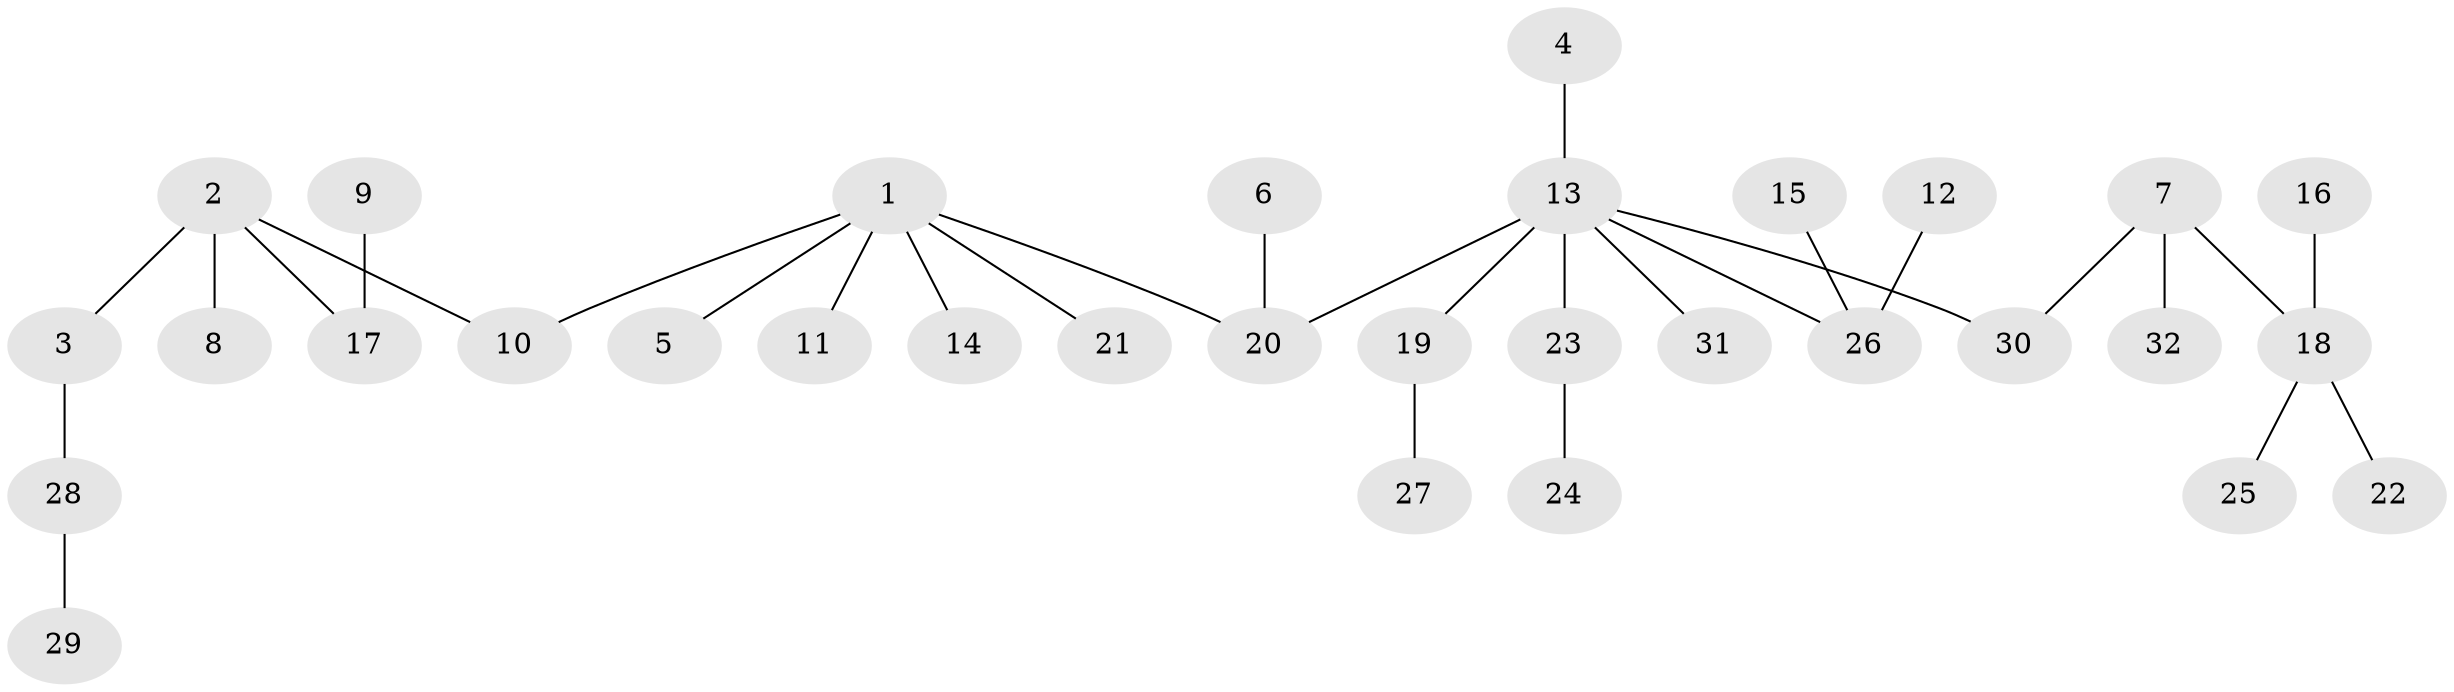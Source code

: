 // original degree distribution, {4: 0.09523809523809523, 3: 0.15873015873015872, 2: 0.2698412698412698, 7: 0.015873015873015872, 1: 0.4603174603174603}
// Generated by graph-tools (version 1.1) at 2025/26/03/09/25 03:26:28]
// undirected, 32 vertices, 31 edges
graph export_dot {
graph [start="1"]
  node [color=gray90,style=filled];
  1;
  2;
  3;
  4;
  5;
  6;
  7;
  8;
  9;
  10;
  11;
  12;
  13;
  14;
  15;
  16;
  17;
  18;
  19;
  20;
  21;
  22;
  23;
  24;
  25;
  26;
  27;
  28;
  29;
  30;
  31;
  32;
  1 -- 5 [weight=1.0];
  1 -- 10 [weight=1.0];
  1 -- 11 [weight=1.0];
  1 -- 14 [weight=1.0];
  1 -- 20 [weight=1.0];
  1 -- 21 [weight=1.0];
  2 -- 3 [weight=1.0];
  2 -- 8 [weight=1.0];
  2 -- 10 [weight=1.0];
  2 -- 17 [weight=1.0];
  3 -- 28 [weight=1.0];
  4 -- 13 [weight=1.0];
  6 -- 20 [weight=1.0];
  7 -- 18 [weight=1.0];
  7 -- 30 [weight=1.0];
  7 -- 32 [weight=1.0];
  9 -- 17 [weight=1.0];
  12 -- 26 [weight=1.0];
  13 -- 19 [weight=1.0];
  13 -- 20 [weight=1.0];
  13 -- 23 [weight=1.0];
  13 -- 26 [weight=1.0];
  13 -- 30 [weight=1.0];
  13 -- 31 [weight=1.0];
  15 -- 26 [weight=1.0];
  16 -- 18 [weight=1.0];
  18 -- 22 [weight=1.0];
  18 -- 25 [weight=1.0];
  19 -- 27 [weight=1.0];
  23 -- 24 [weight=1.0];
  28 -- 29 [weight=1.0];
}
